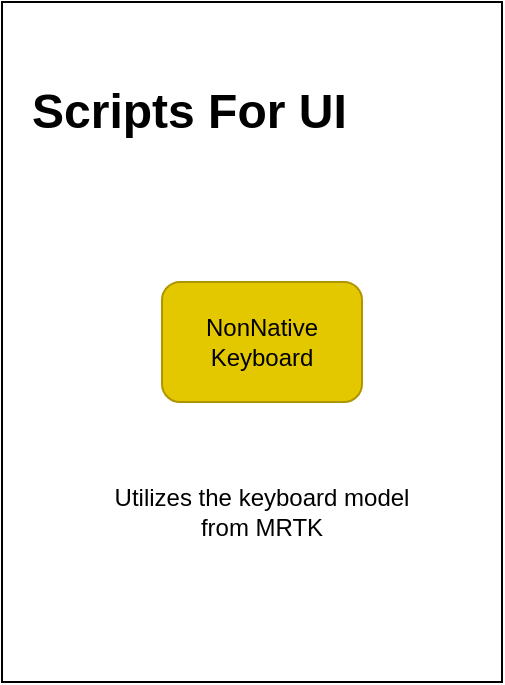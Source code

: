 <mxfile>
    <diagram id="B9QbOq83ExlrpzbBQ1tk" name="Page-1">
        <mxGraphModel dx="608" dy="512" grid="1" gridSize="10" guides="1" tooltips="1" connect="1" arrows="1" fold="1" page="1" pageScale="1" pageWidth="2500" pageHeight="2000" math="0" shadow="0">
            <root>
                <mxCell id="0"/>
                <mxCell id="1" parent="0"/>
                <mxCell id="276" value="" style="rounded=0;whiteSpace=wrap;html=1;glass=0;fillStyle=solid;strokeColor=default;fillColor=default;gradientColor=none;gradientDirection=north;" vertex="1" parent="1">
                    <mxGeometry x="2150" y="1520" width="250" height="340" as="geometry"/>
                </mxCell>
                <mxCell id="277" value="&lt;h1&gt;Scripts For UI&lt;/h1&gt;&lt;div&gt;&lt;br&gt;&lt;/div&gt;" style="text;html=1;strokeColor=none;fillColor=none;spacing=5;spacingTop=-20;whiteSpace=wrap;overflow=hidden;rounded=0;glass=0;fillStyle=solid;" vertex="1" parent="1">
                    <mxGeometry x="2160" y="1555" width="240" height="75" as="geometry"/>
                </mxCell>
                <mxCell id="278" value="NonNative&lt;br&gt;Keyboard" style="rounded=1;whiteSpace=wrap;html=1;glass=0;fillStyle=solid;strokeColor=#B09500;fillColor=#e3c800;gradientDirection=north;fontColor=#000000;" vertex="1" parent="1">
                    <mxGeometry x="2230" y="1660" width="100" height="60" as="geometry"/>
                </mxCell>
                <mxCell id="279" value="Utilizes the keyboard model from MRTK" style="text;html=1;strokeColor=none;fillColor=none;align=center;verticalAlign=middle;whiteSpace=wrap;rounded=0;" vertex="1" parent="1">
                    <mxGeometry x="2200" y="1750" width="160" height="50" as="geometry"/>
                </mxCell>
            </root>
        </mxGraphModel>
    </diagram>
</mxfile>